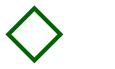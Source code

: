 digraph "state transitions" {
  fontname="Helvetica" fontsize=12 penwidth=2.0 splines=true ordering=out compound=true overlap=scale nodesep=0.3 ranksep=0.1
  node [shape=plaintext style=filled fillcolor="#FFFFFF01" fontname=Helvetica fontsize=12 penwidth=2.0]
  edge [fontname=Helvetica fontsize=10]

    "^whatsitgonnabe" [shape=diamond fixedsize=true width=0.35 height=0.35 fontsize=10 label=" " class="state choice" color="darkgreen"]
    "^whatsitgonnabe" -> "^whatsitgonnabe" [color="#FFFFFF01" fontcolor="darkgreen" class="state choice" label=<>]

}
